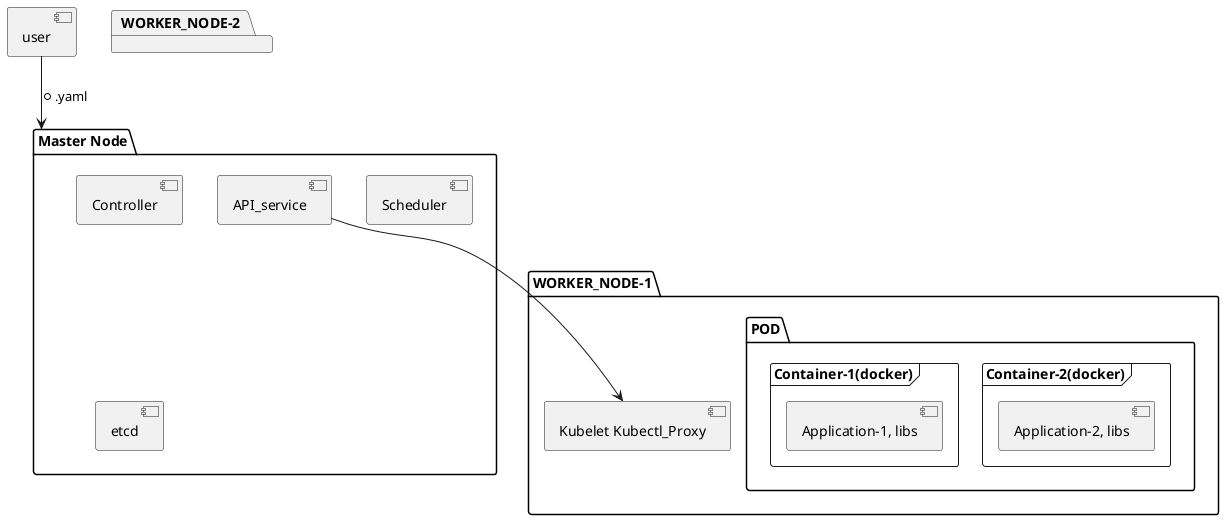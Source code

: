 @startuml

package "Master Node" {
  [Controller]
  [Scheduler]
  [API_service]
  [etcd]
}

package "WORKER_NODE-1" {
  [Kubelet Kubectl_Proxy]
    package "POD" {
        frame "Container-2(docker)" {
            [Application-2, libs]
        }
        frame "Container-1(docker)" {
            [Application-1, libs]
        }
    }
}

package "WORKER_NODE-2" {
  [Kubelet Kubectl_Proxy]
    package "POD" { 

    }
}
[user] --> "Master Node" : *.yaml
[API_service] --> [Kubelet Kubectl_Proxy]


@enduml
